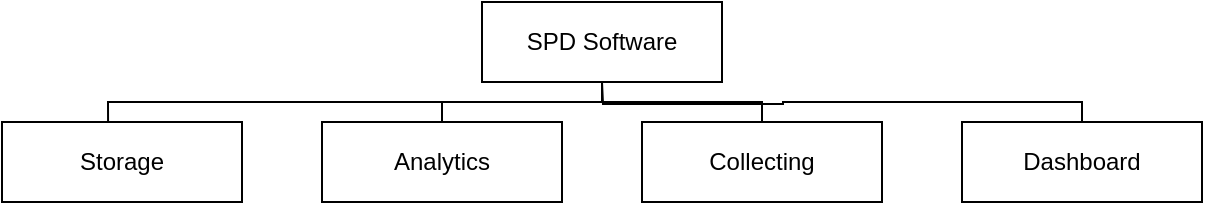 <mxfile version="13.1.1" type="device"><diagram id="qP84IDKsS1oXtd5EcjXf" name="Page-1"><mxGraphModel dx="786" dy="527" grid="1" gridSize="10" guides="1" tooltips="1" connect="1" arrows="1" fold="1" page="1" pageScale="1" pageWidth="827" pageHeight="1169" math="0" shadow="0"><root><mxCell id="0"/><mxCell id="1" parent="0"/><mxCell id="hec_4RnmbhUA-zo7f5Pp-1" value="SPD Software" style="rounded=0;whiteSpace=wrap;html=1;" vertex="1" parent="1"><mxGeometry x="280" y="80" width="120" height="40" as="geometry"/></mxCell><mxCell id="hec_4RnmbhUA-zo7f5Pp-2" value="Storage" style="rounded=0;whiteSpace=wrap;html=1;" vertex="1" parent="1"><mxGeometry x="40" y="140" width="120" height="40" as="geometry"/></mxCell><mxCell id="hec_4RnmbhUA-zo7f5Pp-3" value="Analytics" style="rounded=0;whiteSpace=wrap;html=1;" vertex="1" parent="1"><mxGeometry x="200" y="140" width="120" height="40" as="geometry"/></mxCell><mxCell id="hec_4RnmbhUA-zo7f5Pp-4" value="Dashboard" style="rounded=0;whiteSpace=wrap;html=1;" vertex="1" parent="1"><mxGeometry x="520" y="140" width="120" height="40" as="geometry"/></mxCell><mxCell id="hec_4RnmbhUA-zo7f5Pp-5" value="Collecting" style="rounded=0;whiteSpace=wrap;html=1;" vertex="1" parent="1"><mxGeometry x="360" y="140" width="120" height="40" as="geometry"/></mxCell><mxCell id="hec_4RnmbhUA-zo7f5Pp-6" value="" style="endArrow=none;html=1;exitX=0.442;exitY=0;exitDx=0;exitDy=0;exitPerimeter=0;entryX=0.5;entryY=1;entryDx=0;entryDy=0;edgeStyle=orthogonalEdgeStyle;rounded=0;" edge="1" parent="1" source="hec_4RnmbhUA-zo7f5Pp-2" target="hec_4RnmbhUA-zo7f5Pp-1"><mxGeometry width="50" height="50" relative="1" as="geometry"><mxPoint x="380" y="300" as="sourcePoint"/><mxPoint x="430" y="250" as="targetPoint"/></mxGeometry></mxCell><mxCell id="hec_4RnmbhUA-zo7f5Pp-7" value="" style="endArrow=none;html=1;entryX=0.5;entryY=1;entryDx=0;entryDy=0;exitX=0.5;exitY=0;exitDx=0;exitDy=0;edgeStyle=orthogonalEdgeStyle;rounded=0;" edge="1" parent="1" source="hec_4RnmbhUA-zo7f5Pp-3" target="hec_4RnmbhUA-zo7f5Pp-1"><mxGeometry width="50" height="50" relative="1" as="geometry"><mxPoint x="380" y="300" as="sourcePoint"/><mxPoint x="430" y="250" as="targetPoint"/></mxGeometry></mxCell><mxCell id="hec_4RnmbhUA-zo7f5Pp-8" value="" style="endArrow=none;html=1;entryX=0.5;entryY=1;entryDx=0;entryDy=0;exitX=0.5;exitY=0;exitDx=0;exitDy=0;edgeStyle=orthogonalEdgeStyle;rounded=0;" edge="1" parent="1" source="hec_4RnmbhUA-zo7f5Pp-5" target="hec_4RnmbhUA-zo7f5Pp-1"><mxGeometry width="50" height="50" relative="1" as="geometry"><mxPoint x="380" y="300" as="sourcePoint"/><mxPoint x="430" y="250" as="targetPoint"/></mxGeometry></mxCell><mxCell id="hec_4RnmbhUA-zo7f5Pp-10" value="" style="endArrow=none;html=1;exitX=0.5;exitY=0;exitDx=0;exitDy=0;edgeStyle=orthogonalEdgeStyle;rounded=0;" edge="1" parent="1" source="hec_4RnmbhUA-zo7f5Pp-4"><mxGeometry width="50" height="50" relative="1" as="geometry"><mxPoint x="380" y="300" as="sourcePoint"/><mxPoint x="340" y="120" as="targetPoint"/></mxGeometry></mxCell></root></mxGraphModel></diagram></mxfile>